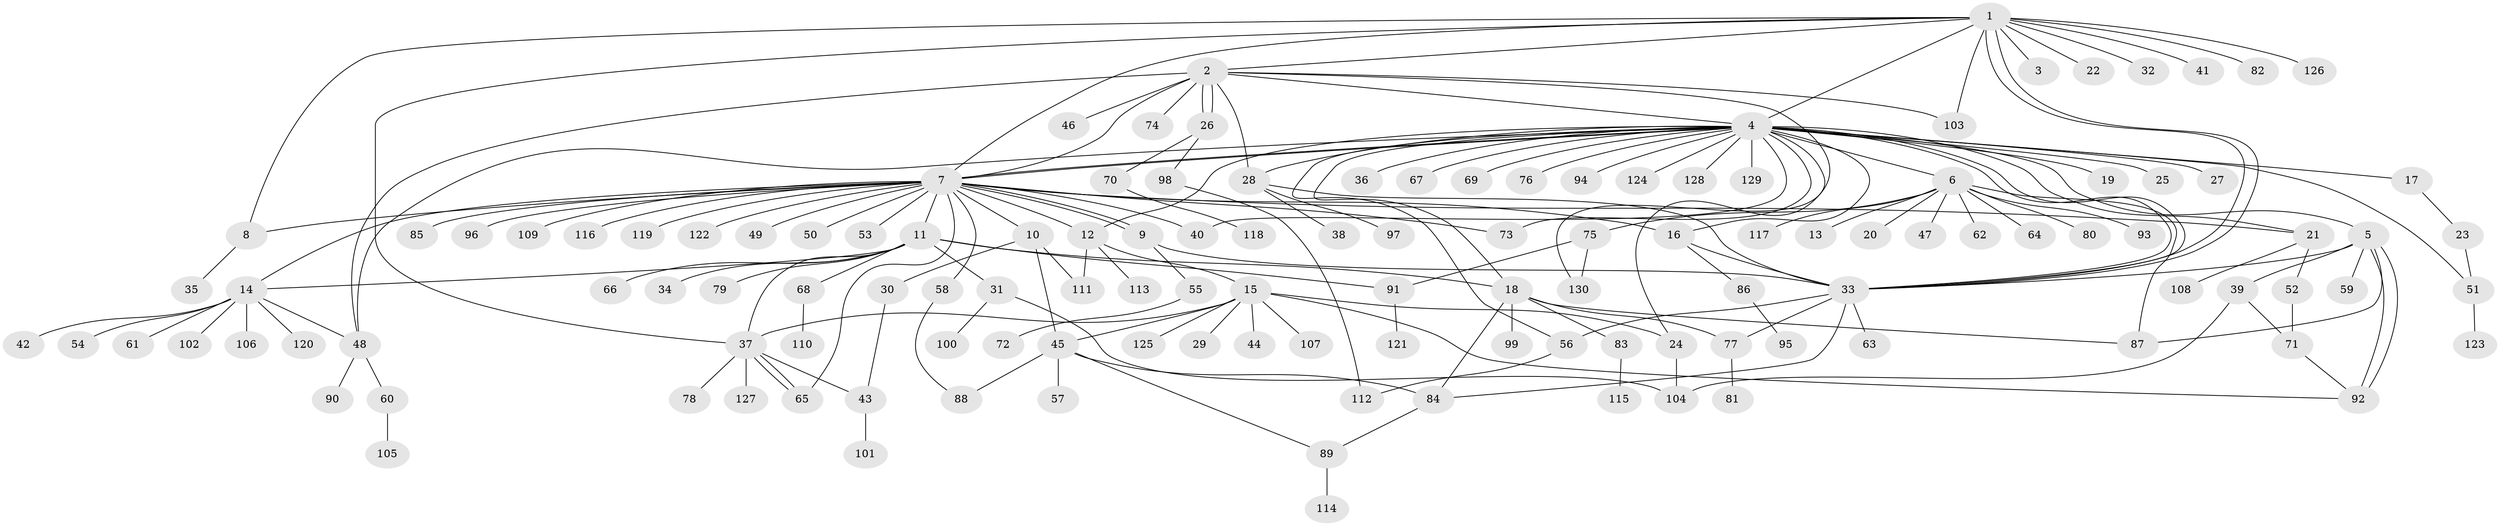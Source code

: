 // coarse degree distribution, {32: 0.009615384615384616, 9: 0.009615384615384616, 1: 0.625, 30: 0.009615384615384616, 7: 0.019230769230769232, 10: 0.009615384615384616, 2: 0.1346153846153846, 3: 0.0673076923076923, 8: 0.009615384615384616, 16: 0.009615384615384616, 5: 0.019230769230769232, 14: 0.009615384615384616, 4: 0.057692307692307696, 11: 0.009615384615384616}
// Generated by graph-tools (version 1.1) at 2025/41/03/06/25 10:41:45]
// undirected, 130 vertices, 180 edges
graph export_dot {
graph [start="1"]
  node [color=gray90,style=filled];
  1;
  2;
  3;
  4;
  5;
  6;
  7;
  8;
  9;
  10;
  11;
  12;
  13;
  14;
  15;
  16;
  17;
  18;
  19;
  20;
  21;
  22;
  23;
  24;
  25;
  26;
  27;
  28;
  29;
  30;
  31;
  32;
  33;
  34;
  35;
  36;
  37;
  38;
  39;
  40;
  41;
  42;
  43;
  44;
  45;
  46;
  47;
  48;
  49;
  50;
  51;
  52;
  53;
  54;
  55;
  56;
  57;
  58;
  59;
  60;
  61;
  62;
  63;
  64;
  65;
  66;
  67;
  68;
  69;
  70;
  71;
  72;
  73;
  74;
  75;
  76;
  77;
  78;
  79;
  80;
  81;
  82;
  83;
  84;
  85;
  86;
  87;
  88;
  89;
  90;
  91;
  92;
  93;
  94;
  95;
  96;
  97;
  98;
  99;
  100;
  101;
  102;
  103;
  104;
  105;
  106;
  107;
  108;
  109;
  110;
  111;
  112;
  113;
  114;
  115;
  116;
  117;
  118;
  119;
  120;
  121;
  122;
  123;
  124;
  125;
  126;
  127;
  128;
  129;
  130;
  1 -- 2;
  1 -- 3;
  1 -- 4;
  1 -- 7;
  1 -- 8;
  1 -- 22;
  1 -- 32;
  1 -- 33;
  1 -- 33;
  1 -- 37;
  1 -- 41;
  1 -- 82;
  1 -- 103;
  1 -- 126;
  2 -- 4;
  2 -- 7;
  2 -- 26;
  2 -- 26;
  2 -- 28;
  2 -- 46;
  2 -- 48;
  2 -- 74;
  2 -- 103;
  2 -- 130;
  4 -- 5;
  4 -- 6;
  4 -- 7;
  4 -- 7;
  4 -- 12;
  4 -- 16;
  4 -- 17;
  4 -- 18;
  4 -- 19;
  4 -- 21;
  4 -- 24;
  4 -- 25;
  4 -- 27;
  4 -- 28;
  4 -- 33;
  4 -- 33;
  4 -- 36;
  4 -- 40;
  4 -- 48;
  4 -- 51;
  4 -- 56;
  4 -- 67;
  4 -- 69;
  4 -- 73;
  4 -- 76;
  4 -- 94;
  4 -- 124;
  4 -- 128;
  4 -- 129;
  5 -- 33;
  5 -- 39;
  5 -- 59;
  5 -- 87;
  5 -- 92;
  5 -- 92;
  6 -- 13;
  6 -- 20;
  6 -- 47;
  6 -- 62;
  6 -- 64;
  6 -- 75;
  6 -- 80;
  6 -- 87;
  6 -- 93;
  6 -- 117;
  7 -- 8;
  7 -- 9;
  7 -- 9;
  7 -- 10;
  7 -- 11;
  7 -- 12;
  7 -- 14;
  7 -- 16;
  7 -- 21;
  7 -- 40;
  7 -- 49;
  7 -- 50;
  7 -- 53;
  7 -- 58;
  7 -- 65;
  7 -- 73;
  7 -- 85;
  7 -- 96;
  7 -- 109;
  7 -- 116;
  7 -- 119;
  7 -- 122;
  8 -- 35;
  9 -- 33;
  9 -- 55;
  10 -- 30;
  10 -- 45;
  10 -- 111;
  11 -- 14;
  11 -- 18;
  11 -- 31;
  11 -- 34;
  11 -- 37;
  11 -- 66;
  11 -- 68;
  11 -- 79;
  11 -- 91;
  12 -- 15;
  12 -- 111;
  12 -- 113;
  14 -- 42;
  14 -- 48;
  14 -- 54;
  14 -- 61;
  14 -- 102;
  14 -- 106;
  14 -- 120;
  15 -- 24;
  15 -- 29;
  15 -- 37;
  15 -- 44;
  15 -- 45;
  15 -- 92;
  15 -- 107;
  15 -- 125;
  16 -- 33;
  16 -- 86;
  17 -- 23;
  18 -- 77;
  18 -- 83;
  18 -- 84;
  18 -- 87;
  18 -- 99;
  21 -- 52;
  21 -- 108;
  23 -- 51;
  24 -- 104;
  26 -- 70;
  26 -- 98;
  28 -- 33;
  28 -- 38;
  28 -- 97;
  30 -- 43;
  31 -- 100;
  31 -- 104;
  33 -- 56;
  33 -- 63;
  33 -- 77;
  33 -- 84;
  37 -- 43;
  37 -- 65;
  37 -- 65;
  37 -- 78;
  37 -- 127;
  39 -- 71;
  39 -- 104;
  43 -- 101;
  45 -- 57;
  45 -- 84;
  45 -- 88;
  45 -- 89;
  48 -- 60;
  48 -- 90;
  51 -- 123;
  52 -- 71;
  55 -- 72;
  56 -- 112;
  58 -- 88;
  60 -- 105;
  68 -- 110;
  70 -- 118;
  71 -- 92;
  75 -- 91;
  75 -- 130;
  77 -- 81;
  83 -- 115;
  84 -- 89;
  86 -- 95;
  89 -- 114;
  91 -- 121;
  98 -- 112;
}
